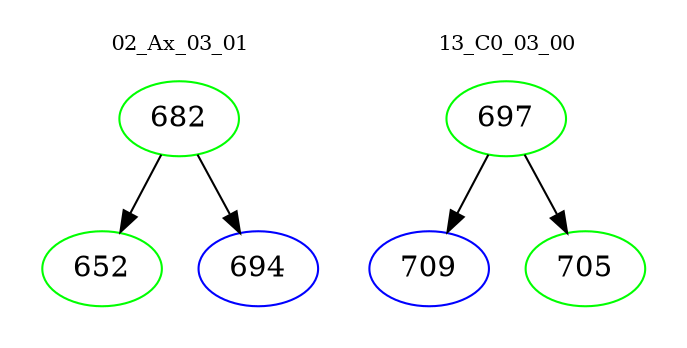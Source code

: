 digraph{
subgraph cluster_0 {
color = white
label = "02_Ax_03_01";
fontsize=10;
T0_682 [label="682", color="green"]
T0_682 -> T0_652 [color="black"]
T0_652 [label="652", color="green"]
T0_682 -> T0_694 [color="black"]
T0_694 [label="694", color="blue"]
}
subgraph cluster_1 {
color = white
label = "13_C0_03_00";
fontsize=10;
T1_697 [label="697", color="green"]
T1_697 -> T1_709 [color="black"]
T1_709 [label="709", color="blue"]
T1_697 -> T1_705 [color="black"]
T1_705 [label="705", color="green"]
}
}
